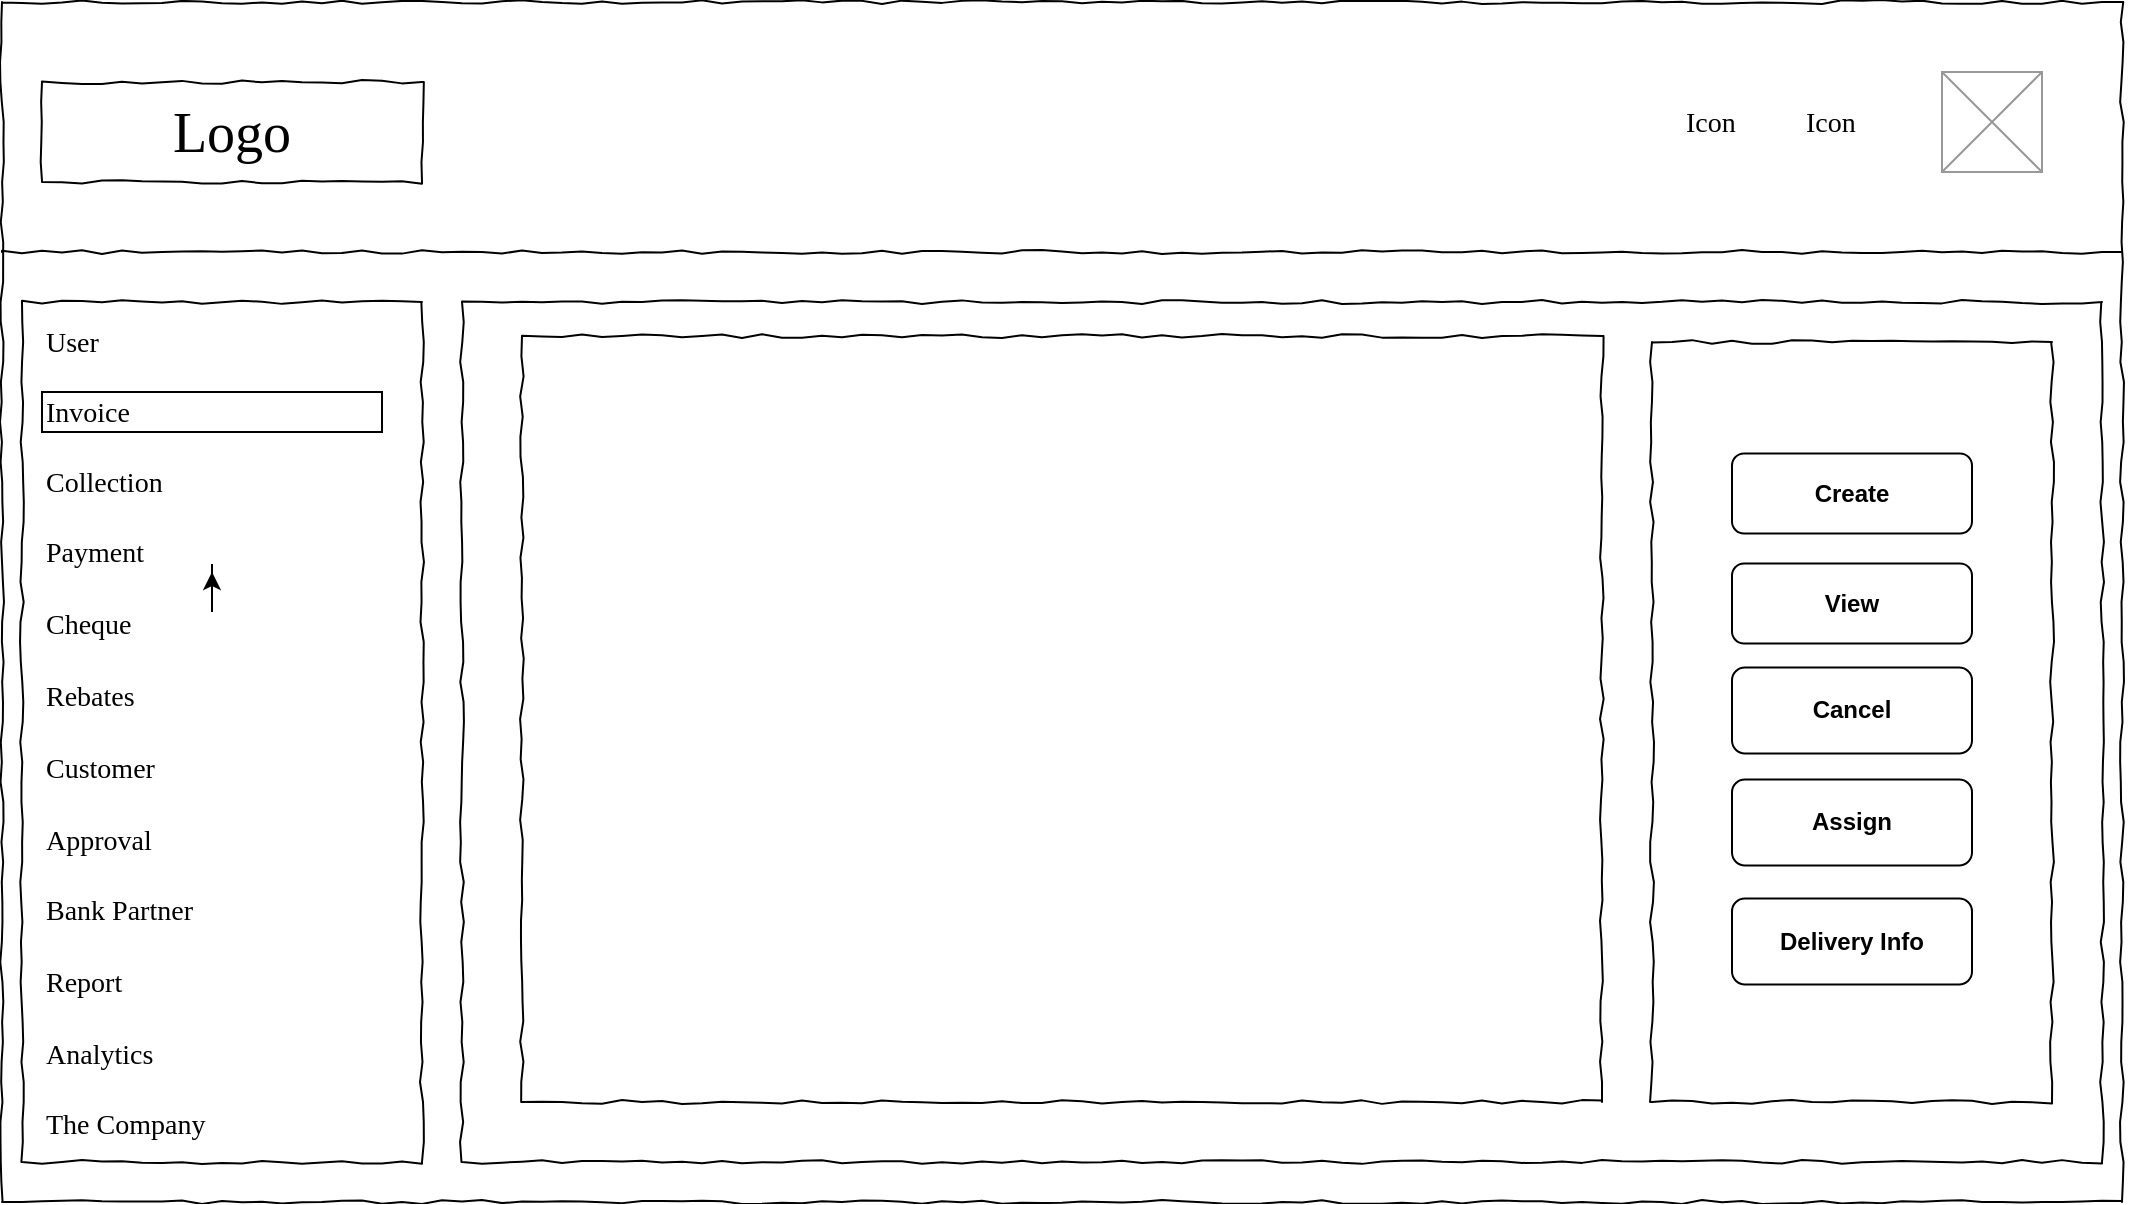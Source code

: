 <mxfile version="13.5.4" type="github" pages="2">
  <diagram name="Invoice" id="03018318-947c-dd8e-b7a3-06fadd420f32">
    <mxGraphModel dx="1221" dy="645" grid="1" gridSize="10" guides="1" tooltips="1" connect="1" arrows="1" fold="1" page="1" pageScale="1" pageWidth="1100" pageHeight="850" background="#ffffff" math="0" shadow="0">
      <root>
        <mxCell id="0" />
        <mxCell id="1" parent="0" />
        <mxCell id="677b7b8949515195-1" value="" style="whiteSpace=wrap;html=1;rounded=0;shadow=0;labelBackgroundColor=none;strokeColor=#000000;strokeWidth=1;fillColor=none;fontFamily=Verdana;fontSize=12;fontColor=#000000;align=center;comic=1;" parent="1" vertex="1">
          <mxGeometry x="20" y="20" width="1060" height="600" as="geometry" />
        </mxCell>
        <mxCell id="677b7b8949515195-2" value="Logo" style="whiteSpace=wrap;html=1;rounded=0;shadow=0;labelBackgroundColor=none;strokeWidth=1;fontFamily=Verdana;fontSize=28;align=center;comic=1;" parent="1" vertex="1">
          <mxGeometry x="40" y="60" width="190" height="50" as="geometry" />
        </mxCell>
        <mxCell id="677b7b8949515195-8" value="" style="whiteSpace=wrap;html=1;rounded=0;shadow=0;labelBackgroundColor=none;strokeWidth=1;fillColor=none;fontFamily=Verdana;fontSize=12;align=center;comic=1;" parent="1" vertex="1">
          <mxGeometry x="30" y="170" width="200" height="430" as="geometry" />
        </mxCell>
        <mxCell id="677b7b8949515195-9" value="" style="line;strokeWidth=1;html=1;rounded=0;shadow=0;labelBackgroundColor=none;fillColor=none;fontFamily=Verdana;fontSize=14;fontColor=#000000;align=center;comic=1;" parent="1" vertex="1">
          <mxGeometry x="20" y="140" width="1060" height="10" as="geometry" />
        </mxCell>
        <mxCell id="677b7b8949515195-26" value="" style="whiteSpace=wrap;html=1;rounded=0;shadow=0;labelBackgroundColor=none;strokeWidth=1;fillColor=none;fontFamily=Verdana;fontSize=12;align=center;comic=1;" parent="1" vertex="1">
          <mxGeometry x="250" y="170" width="820" height="430" as="geometry" />
        </mxCell>
        <mxCell id="677b7b8949515195-27" value="User" style="text;html=1;points=[];align=left;verticalAlign=top;spacingTop=-4;fontSize=14;fontFamily=Verdana" parent="1" vertex="1">
          <mxGeometry x="40" y="180" width="170" height="20" as="geometry" />
        </mxCell>
        <mxCell id="677b7b8949515195-28" value="Icon" style="text;html=1;points=[];align=left;verticalAlign=top;spacingTop=-4;fontSize=14;fontFamily=Verdana" parent="1" vertex="1">
          <mxGeometry x="920" y="70" width="170" height="20" as="geometry" />
        </mxCell>
        <mxCell id="6C0aDu97zU6bo5BAWvWG-6" value="" style="edgeStyle=orthogonalEdgeStyle;rounded=0;orthogonalLoop=1;jettySize=auto;html=1;" edge="1" parent="1" source="677b7b8949515195-29" target="6C0aDu97zU6bo5BAWvWG-5">
          <mxGeometry relative="1" as="geometry" />
        </mxCell>
        <mxCell id="677b7b8949515195-29" value="Cheque" style="text;html=1;points=[];align=left;verticalAlign=top;spacingTop=-4;fontSize=14;fontFamily=Verdana" parent="1" vertex="1">
          <mxGeometry x="40" y="321" width="170" height="20" as="geometry" />
        </mxCell>
        <mxCell id="677b7b8949515195-30" value="Rebates" style="text;html=1;points=[];align=left;verticalAlign=top;spacingTop=-4;fontSize=14;fontFamily=Verdana" parent="1" vertex="1">
          <mxGeometry x="40" y="357" width="170" height="20" as="geometry" />
        </mxCell>
        <mxCell id="677b7b8949515195-31" value="Bank Partner" style="text;html=1;points=[];align=left;verticalAlign=top;spacingTop=-4;fontSize=14;fontFamily=Verdana" parent="1" vertex="1">
          <mxGeometry x="40" y="464" width="170" height="20" as="geometry" />
        </mxCell>
        <mxCell id="677b7b8949515195-32" value="Report" style="text;html=1;points=[];align=left;verticalAlign=top;spacingTop=-4;fontSize=14;fontFamily=Verdana" parent="1" vertex="1">
          <mxGeometry x="40" y="500" width="170" height="20" as="geometry" />
        </mxCell>
        <mxCell id="677b7b8949515195-33" value="Analytics" style="text;html=1;points=[];align=left;verticalAlign=top;spacingTop=-4;fontSize=14;fontFamily=Verdana" parent="1" vertex="1">
          <mxGeometry x="40" y="536" width="170" height="20" as="geometry" />
        </mxCell>
        <mxCell id="677b7b8949515195-34" value="The Company" style="text;html=1;points=[];align=left;verticalAlign=top;spacingTop=-4;fontSize=14;fontFamily=Verdana" parent="1" vertex="1">
          <mxGeometry x="40" y="571" width="170" height="20" as="geometry" />
        </mxCell>
        <mxCell id="677b7b8949515195-39" value="Customer&amp;nbsp;" style="text;html=1;points=[];align=left;verticalAlign=top;spacingTop=-4;fontSize=14;fontFamily=Verdana" parent="1" vertex="1">
          <mxGeometry x="40" y="393" width="170" height="20" as="geometry" />
        </mxCell>
        <mxCell id="677b7b8949515195-40" value="Approval" style="text;html=1;points=[];align=left;verticalAlign=top;spacingTop=-4;fontSize=14;fontFamily=Verdana" parent="1" vertex="1">
          <mxGeometry x="40" y="429" width="170" height="20" as="geometry" />
        </mxCell>
        <mxCell id="6C0aDu97zU6bo5BAWvWG-2" value="Icon" style="text;html=1;points=[];align=left;verticalAlign=top;spacingTop=-4;fontSize=14;fontFamily=Verdana" vertex="1" parent="1">
          <mxGeometry x="860" y="70" width="170" height="20" as="geometry" />
        </mxCell>
        <mxCell id="6C0aDu97zU6bo5BAWvWG-3" value="Invoice" style="text;html=1;points=[];align=left;verticalAlign=top;spacingTop=-4;fontSize=14;fontFamily=Verdana;strokeColor=#000000;" vertex="1" parent="1">
          <mxGeometry x="40" y="215" width="170" height="20" as="geometry" />
        </mxCell>
        <mxCell id="6C0aDu97zU6bo5BAWvWG-4" value="Collection" style="text;html=1;points=[];align=left;verticalAlign=top;spacingTop=-4;fontSize=14;fontFamily=Verdana" vertex="1" parent="1">
          <mxGeometry x="40" y="250" width="170" height="20" as="geometry" />
        </mxCell>
        <mxCell id="6C0aDu97zU6bo5BAWvWG-5" value="Payment&lt;span style=&quot;color: rgba(0 , 0 , 0 , 0) ; font-family: monospace ; font-size: 0px&quot;&gt;%3CmxGraphModel%3E%3Croot%3E%3CmxCell%20id%3D%220%22%2F%3E%3CmxCell%20id%3D%221%22%20parent%3D%220%22%2F%3E%3CmxCell%20id%3D%222%22%20value%3D%22Collection%22%20style%3D%22text%3Bhtml%3D1%3Bpoints%3D%5B%5D%3Balign%3Dleft%3BverticalAlign%3Dtop%3BspacingTop%3D-4%3BfontSize%3D14%3BfontFamily%3DVerdana%22%20vertex%3D%221%22%20parent%3D%221%22%3E%3CmxGeometry%20x%3D%2240%22%20y%3D%22240%22%20width%3D%22170%22%20height%3D%2220%22%20as%3D%22geometry%22%2F%3E%3C%2FmxCell%3E%3C%2Froot%3E%3C%2FmxGraphModel%3E&lt;/span&gt;" style="text;html=1;points=[];align=left;verticalAlign=top;spacingTop=-4;fontSize=14;fontFamily=Verdana" vertex="1" parent="1">
          <mxGeometry x="40" y="285" width="170" height="20" as="geometry" />
        </mxCell>
        <mxCell id="6C0aDu97zU6bo5BAWvWG-17" value="" style="verticalLabelPosition=bottom;shadow=0;dashed=0;align=center;html=1;verticalAlign=top;strokeWidth=1;shape=mxgraph.mockup.graphics.simpleIcon;strokeColor=#999999;fillColor=#ffffff;" vertex="1" parent="1">
          <mxGeometry x="990" y="55" width="50" height="50" as="geometry" />
        </mxCell>
        <mxCell id="6C0aDu97zU6bo5BAWvWG-19" value="" style="whiteSpace=wrap;html=1;rounded=0;shadow=0;labelBackgroundColor=none;strokeWidth=1;fillColor=none;fontFamily=Verdana;fontSize=12;align=center;comic=1;" vertex="1" parent="1">
          <mxGeometry x="280" y="187" width="540" height="383" as="geometry" />
        </mxCell>
        <mxCell id="6C0aDu97zU6bo5BAWvWG-20" value="" style="whiteSpace=wrap;html=1;rounded=0;shadow=0;labelBackgroundColor=none;strokeWidth=1;fillColor=none;fontFamily=Verdana;fontSize=12;align=center;comic=1;" vertex="1" parent="1">
          <mxGeometry x="845" y="190" width="200" height="380" as="geometry" />
        </mxCell>
        <mxCell id="6C0aDu97zU6bo5BAWvWG-28" value="&lt;b&gt;View&lt;/b&gt;" style="rounded=1;whiteSpace=wrap;html=1;strokeColor=#000000;" vertex="1" parent="1">
          <mxGeometry x="885" y="300.75" width="120" height="40" as="geometry" />
        </mxCell>
        <mxCell id="6C0aDu97zU6bo5BAWvWG-29" value="&lt;b&gt;Create&lt;/b&gt;" style="rounded=1;whiteSpace=wrap;html=1;strokeColor=#000000;" vertex="1" parent="1">
          <mxGeometry x="885" y="245.75" width="120" height="40" as="geometry" />
        </mxCell>
        <mxCell id="6C0aDu97zU6bo5BAWvWG-30" value="&lt;b&gt;Cancel&lt;/b&gt;" style="rounded=1;whiteSpace=wrap;html=1;strokeColor=#000000;" vertex="1" parent="1">
          <mxGeometry x="885" y="352.75" width="120" height="43" as="geometry" />
        </mxCell>
        <mxCell id="6C0aDu97zU6bo5BAWvWG-31" value="&lt;b&gt;Assign&lt;/b&gt;" style="rounded=1;whiteSpace=wrap;html=1;strokeColor=#000000;" vertex="1" parent="1">
          <mxGeometry x="885" y="408.75" width="120" height="43" as="geometry" />
        </mxCell>
        <mxCell id="6C0aDu97zU6bo5BAWvWG-32" value="&lt;b&gt;Delivery Info&lt;/b&gt;" style="rounded=1;whiteSpace=wrap;html=1;strokeColor=#000000;" vertex="1" parent="1">
          <mxGeometry x="885" y="468.25" width="120" height="43" as="geometry" />
        </mxCell>
      </root>
    </mxGraphModel>
  </diagram>
  <diagram id="9RcxHf2euHuzPn7DjiLM" name="Page-2">
    <mxGraphModel dx="1038" dy="548" grid="1" gridSize="10" guides="1" tooltips="1" connect="1" arrows="1" fold="1" page="1" pageScale="1" pageWidth="850" pageHeight="1100" math="0" shadow="0">
      <root>
        <mxCell id="jYbHlTsF3drl6SXuO_eB-0" />
        <mxCell id="jYbHlTsF3drl6SXuO_eB-1" parent="jYbHlTsF3drl6SXuO_eB-0" />
        <mxCell id="_mMf1YG_MSmtvFx_WLt_-0" value="" style="whiteSpace=wrap;html=1;rounded=0;shadow=0;labelBackgroundColor=none;strokeColor=#000000;strokeWidth=1;fillColor=none;fontFamily=Verdana;fontSize=12;fontColor=#000000;align=center;comic=1;" vertex="1" parent="jYbHlTsF3drl6SXuO_eB-1">
          <mxGeometry x="20" y="20" width="1060" height="600" as="geometry" />
        </mxCell>
        <mxCell id="_mMf1YG_MSmtvFx_WLt_-1" value="Logo" style="whiteSpace=wrap;html=1;rounded=0;shadow=0;labelBackgroundColor=none;strokeWidth=1;fontFamily=Verdana;fontSize=28;align=center;comic=1;" vertex="1" parent="jYbHlTsF3drl6SXuO_eB-1">
          <mxGeometry x="40" y="60" width="190" height="50" as="geometry" />
        </mxCell>
        <mxCell id="_mMf1YG_MSmtvFx_WLt_-2" value="" style="whiteSpace=wrap;html=1;rounded=0;shadow=0;labelBackgroundColor=none;strokeWidth=1;fillColor=none;fontFamily=Verdana;fontSize=12;align=center;comic=1;" vertex="1" parent="jYbHlTsF3drl6SXuO_eB-1">
          <mxGeometry x="30" y="170" width="200" height="430" as="geometry" />
        </mxCell>
        <mxCell id="_mMf1YG_MSmtvFx_WLt_-3" value="" style="line;strokeWidth=1;html=1;rounded=0;shadow=0;labelBackgroundColor=none;fillColor=none;fontFamily=Verdana;fontSize=14;fontColor=#000000;align=center;comic=1;" vertex="1" parent="jYbHlTsF3drl6SXuO_eB-1">
          <mxGeometry x="20" y="140" width="1060" height="10" as="geometry" />
        </mxCell>
        <mxCell id="_mMf1YG_MSmtvFx_WLt_-4" value="" style="whiteSpace=wrap;html=1;rounded=0;shadow=0;labelBackgroundColor=none;strokeWidth=1;fillColor=none;fontFamily=Verdana;fontSize=12;align=center;comic=1;" vertex="1" parent="jYbHlTsF3drl6SXuO_eB-1">
          <mxGeometry x="250" y="170" width="820" height="430" as="geometry" />
        </mxCell>
        <mxCell id="_mMf1YG_MSmtvFx_WLt_-5" value="User" style="text;html=1;points=[];align=left;verticalAlign=top;spacingTop=-4;fontSize=14;fontFamily=Verdana" vertex="1" parent="jYbHlTsF3drl6SXuO_eB-1">
          <mxGeometry x="40" y="180" width="170" height="20" as="geometry" />
        </mxCell>
        <mxCell id="_mMf1YG_MSmtvFx_WLt_-6" value="Icon" style="text;html=1;points=[];align=left;verticalAlign=top;spacingTop=-4;fontSize=14;fontFamily=Verdana" vertex="1" parent="jYbHlTsF3drl6SXuO_eB-1">
          <mxGeometry x="920" y="70" width="170" height="20" as="geometry" />
        </mxCell>
        <mxCell id="_mMf1YG_MSmtvFx_WLt_-7" value="" style="edgeStyle=orthogonalEdgeStyle;rounded=0;orthogonalLoop=1;jettySize=auto;html=1;" edge="1" parent="jYbHlTsF3drl6SXuO_eB-1" source="_mMf1YG_MSmtvFx_WLt_-8" target="_mMf1YG_MSmtvFx_WLt_-19">
          <mxGeometry relative="1" as="geometry" />
        </mxCell>
        <mxCell id="_mMf1YG_MSmtvFx_WLt_-8" value="Cheque" style="text;html=1;points=[];align=left;verticalAlign=top;spacingTop=-4;fontSize=14;fontFamily=Verdana" vertex="1" parent="jYbHlTsF3drl6SXuO_eB-1">
          <mxGeometry x="40" y="321" width="170" height="20" as="geometry" />
        </mxCell>
        <mxCell id="_mMf1YG_MSmtvFx_WLt_-9" value="Rebates" style="text;html=1;points=[];align=left;verticalAlign=top;spacingTop=-4;fontSize=14;fontFamily=Verdana" vertex="1" parent="jYbHlTsF3drl6SXuO_eB-1">
          <mxGeometry x="40" y="357" width="170" height="20" as="geometry" />
        </mxCell>
        <mxCell id="_mMf1YG_MSmtvFx_WLt_-10" value="Bank Partner" style="text;html=1;points=[];align=left;verticalAlign=top;spacingTop=-4;fontSize=14;fontFamily=Verdana" vertex="1" parent="jYbHlTsF3drl6SXuO_eB-1">
          <mxGeometry x="40" y="464" width="170" height="20" as="geometry" />
        </mxCell>
        <mxCell id="_mMf1YG_MSmtvFx_WLt_-11" value="Report" style="text;html=1;points=[];align=left;verticalAlign=top;spacingTop=-4;fontSize=14;fontFamily=Verdana" vertex="1" parent="jYbHlTsF3drl6SXuO_eB-1">
          <mxGeometry x="40" y="500" width="170" height="20" as="geometry" />
        </mxCell>
        <mxCell id="_mMf1YG_MSmtvFx_WLt_-12" value="Analytics" style="text;html=1;points=[];align=left;verticalAlign=top;spacingTop=-4;fontSize=14;fontFamily=Verdana" vertex="1" parent="jYbHlTsF3drl6SXuO_eB-1">
          <mxGeometry x="40" y="536" width="170" height="20" as="geometry" />
        </mxCell>
        <mxCell id="_mMf1YG_MSmtvFx_WLt_-13" value="The Company" style="text;html=1;points=[];align=left;verticalAlign=top;spacingTop=-4;fontSize=14;fontFamily=Verdana" vertex="1" parent="jYbHlTsF3drl6SXuO_eB-1">
          <mxGeometry x="40" y="571" width="170" height="20" as="geometry" />
        </mxCell>
        <mxCell id="_mMf1YG_MSmtvFx_WLt_-14" value="Customer&amp;nbsp;" style="text;html=1;points=[];align=left;verticalAlign=top;spacingTop=-4;fontSize=14;fontFamily=Verdana" vertex="1" parent="jYbHlTsF3drl6SXuO_eB-1">
          <mxGeometry x="40" y="393" width="170" height="20" as="geometry" />
        </mxCell>
        <mxCell id="_mMf1YG_MSmtvFx_WLt_-15" value="Approval" style="text;html=1;points=[];align=left;verticalAlign=top;spacingTop=-4;fontSize=14;fontFamily=Verdana" vertex="1" parent="jYbHlTsF3drl6SXuO_eB-1">
          <mxGeometry x="40" y="429" width="170" height="20" as="geometry" />
        </mxCell>
        <mxCell id="_mMf1YG_MSmtvFx_WLt_-16" value="Icon" style="text;html=1;points=[];align=left;verticalAlign=top;spacingTop=-4;fontSize=14;fontFamily=Verdana" vertex="1" parent="jYbHlTsF3drl6SXuO_eB-1">
          <mxGeometry x="860" y="70" width="170" height="20" as="geometry" />
        </mxCell>
        <mxCell id="_mMf1YG_MSmtvFx_WLt_-17" value="Invoice" style="text;html=1;points=[];align=left;verticalAlign=top;spacingTop=-4;fontSize=14;fontFamily=Verdana;strokeColor=#000000;" vertex="1" parent="jYbHlTsF3drl6SXuO_eB-1">
          <mxGeometry x="40" y="215" width="170" height="20" as="geometry" />
        </mxCell>
        <mxCell id="_mMf1YG_MSmtvFx_WLt_-18" value="Collection" style="text;html=1;points=[];align=left;verticalAlign=top;spacingTop=-4;fontSize=14;fontFamily=Verdana" vertex="1" parent="jYbHlTsF3drl6SXuO_eB-1">
          <mxGeometry x="40" y="250" width="170" height="20" as="geometry" />
        </mxCell>
        <mxCell id="_mMf1YG_MSmtvFx_WLt_-19" value="Payment&lt;span style=&quot;color: rgba(0 , 0 , 0 , 0) ; font-family: monospace ; font-size: 0px&quot;&gt;%3CmxGraphModel%3E%3Croot%3E%3CmxCell%20id%3D%220%22%2F%3E%3CmxCell%20id%3D%221%22%20parent%3D%220%22%2F%3E%3CmxCell%20id%3D%222%22%20value%3D%22Collection%22%20style%3D%22text%3Bhtml%3D1%3Bpoints%3D%5B%5D%3Balign%3Dleft%3BverticalAlign%3Dtop%3BspacingTop%3D-4%3BfontSize%3D14%3BfontFamily%3DVerdana%22%20vertex%3D%221%22%20parent%3D%221%22%3E%3CmxGeometry%20x%3D%2240%22%20y%3D%22240%22%20width%3D%22170%22%20height%3D%2220%22%20as%3D%22geometry%22%2F%3E%3C%2FmxCell%3E%3C%2Froot%3E%3C%2FmxGraphModel%3E&lt;/span&gt;" style="text;html=1;points=[];align=left;verticalAlign=top;spacingTop=-4;fontSize=14;fontFamily=Verdana" vertex="1" parent="jYbHlTsF3drl6SXuO_eB-1">
          <mxGeometry x="40" y="285" width="170" height="20" as="geometry" />
        </mxCell>
        <mxCell id="_mMf1YG_MSmtvFx_WLt_-20" value="" style="verticalLabelPosition=bottom;shadow=0;dashed=0;align=center;html=1;verticalAlign=top;strokeWidth=1;shape=mxgraph.mockup.graphics.simpleIcon;strokeColor=#999999;fillColor=#ffffff;" vertex="1" parent="jYbHlTsF3drl6SXuO_eB-1">
          <mxGeometry x="990" y="55" width="50" height="50" as="geometry" />
        </mxCell>
        <mxCell id="_mMf1YG_MSmtvFx_WLt_-21" value="" style="whiteSpace=wrap;html=1;rounded=0;shadow=0;labelBackgroundColor=none;strokeWidth=1;fillColor=none;fontFamily=Verdana;fontSize=12;align=center;comic=1;" vertex="1" parent="jYbHlTsF3drl6SXuO_eB-1">
          <mxGeometry x="280" y="187" width="540" height="383" as="geometry" />
        </mxCell>
        <mxCell id="_mMf1YG_MSmtvFx_WLt_-22" value="" style="whiteSpace=wrap;html=1;rounded=0;shadow=0;labelBackgroundColor=none;strokeWidth=1;fillColor=none;fontFamily=Verdana;fontSize=12;align=center;comic=1;" vertex="1" parent="jYbHlTsF3drl6SXuO_eB-1">
          <mxGeometry x="845" y="190" width="200" height="380" as="geometry" />
        </mxCell>
        <mxCell id="_mMf1YG_MSmtvFx_WLt_-23" value="&lt;b&gt;View&lt;/b&gt;" style="rounded=1;whiteSpace=wrap;html=1;strokeColor=#000000;" vertex="1" parent="jYbHlTsF3drl6SXuO_eB-1">
          <mxGeometry x="885" y="300.75" width="120" height="40" as="geometry" />
        </mxCell>
        <mxCell id="_mMf1YG_MSmtvFx_WLt_-24" value="&lt;b&gt;Create&lt;/b&gt;" style="rounded=1;whiteSpace=wrap;html=1;strokeColor=#000000;" vertex="1" parent="jYbHlTsF3drl6SXuO_eB-1">
          <mxGeometry x="885" y="245.75" width="120" height="40" as="geometry" />
        </mxCell>
        <mxCell id="_mMf1YG_MSmtvFx_WLt_-25" value="&lt;b&gt;Cancel&lt;/b&gt;" style="rounded=1;whiteSpace=wrap;html=1;strokeColor=#000000;" vertex="1" parent="jYbHlTsF3drl6SXuO_eB-1">
          <mxGeometry x="885" y="352.75" width="120" height="43" as="geometry" />
        </mxCell>
        <mxCell id="_mMf1YG_MSmtvFx_WLt_-26" value="&lt;b&gt;Assign&lt;/b&gt;" style="rounded=1;whiteSpace=wrap;html=1;strokeColor=#000000;" vertex="1" parent="jYbHlTsF3drl6SXuO_eB-1">
          <mxGeometry x="885" y="408.75" width="120" height="43" as="geometry" />
        </mxCell>
        <mxCell id="_mMf1YG_MSmtvFx_WLt_-27" value="&lt;b&gt;Delivery Info&lt;/b&gt;" style="rounded=1;whiteSpace=wrap;html=1;strokeColor=#000000;" vertex="1" parent="jYbHlTsF3drl6SXuO_eB-1">
          <mxGeometry x="885" y="468.25" width="120" height="43" as="geometry" />
        </mxCell>
      </root>
    </mxGraphModel>
  </diagram>
</mxfile>
